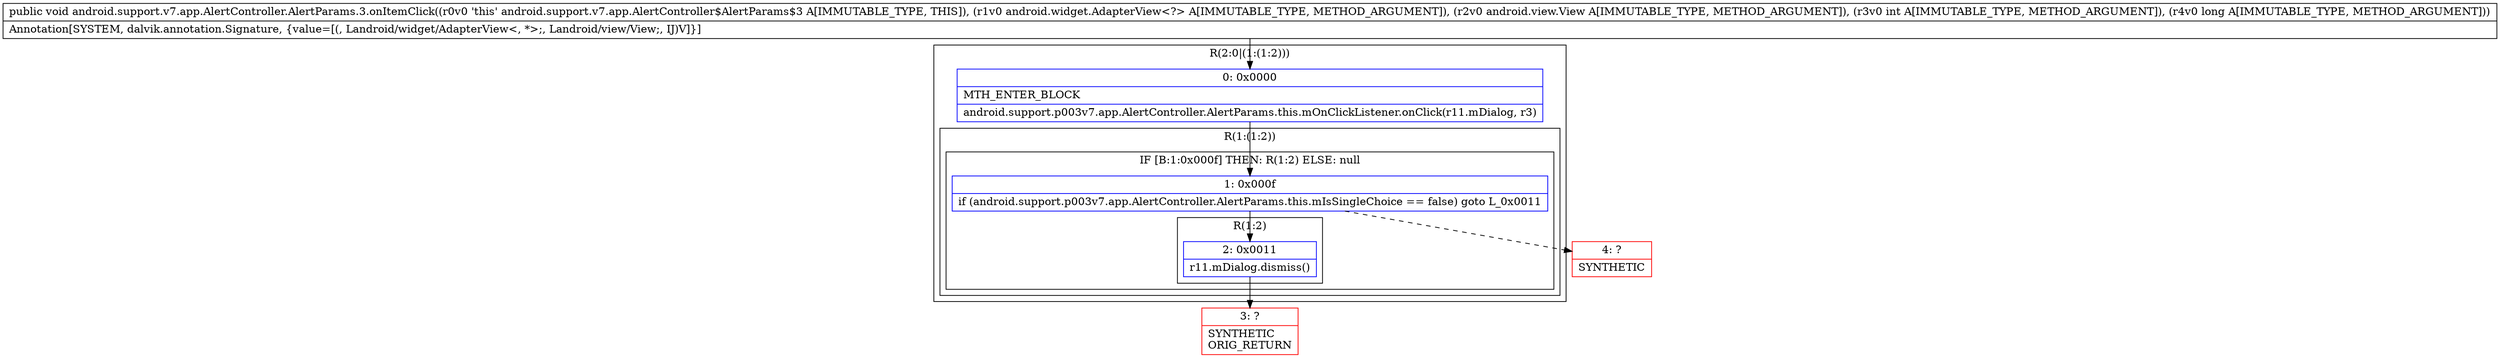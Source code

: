 digraph "CFG forandroid.support.v7.app.AlertController.AlertParams.3.onItemClick(Landroid\/widget\/AdapterView;Landroid\/view\/View;IJ)V" {
subgraph cluster_Region_1034081554 {
label = "R(2:0|(1:(1:2)))";
node [shape=record,color=blue];
Node_0 [shape=record,label="{0\:\ 0x0000|MTH_ENTER_BLOCK\l|android.support.p003v7.app.AlertController.AlertParams.this.mOnClickListener.onClick(r11.mDialog, r3)\l}"];
subgraph cluster_Region_2066278983 {
label = "R(1:(1:2))";
node [shape=record,color=blue];
subgraph cluster_IfRegion_1938442995 {
label = "IF [B:1:0x000f] THEN: R(1:2) ELSE: null";
node [shape=record,color=blue];
Node_1 [shape=record,label="{1\:\ 0x000f|if (android.support.p003v7.app.AlertController.AlertParams.this.mIsSingleChoice == false) goto L_0x0011\l}"];
subgraph cluster_Region_1256205173 {
label = "R(1:2)";
node [shape=record,color=blue];
Node_2 [shape=record,label="{2\:\ 0x0011|r11.mDialog.dismiss()\l}"];
}
}
}
}
Node_3 [shape=record,color=red,label="{3\:\ ?|SYNTHETIC\lORIG_RETURN\l}"];
Node_4 [shape=record,color=red,label="{4\:\ ?|SYNTHETIC\l}"];
MethodNode[shape=record,label="{public void android.support.v7.app.AlertController.AlertParams.3.onItemClick((r0v0 'this' android.support.v7.app.AlertController$AlertParams$3 A[IMMUTABLE_TYPE, THIS]), (r1v0 android.widget.AdapterView\<?\> A[IMMUTABLE_TYPE, METHOD_ARGUMENT]), (r2v0 android.view.View A[IMMUTABLE_TYPE, METHOD_ARGUMENT]), (r3v0 int A[IMMUTABLE_TYPE, METHOD_ARGUMENT]), (r4v0 long A[IMMUTABLE_TYPE, METHOD_ARGUMENT]))  | Annotation[SYSTEM, dalvik.annotation.Signature, \{value=[(, Landroid\/widget\/AdapterView\<, *\>;, Landroid\/view\/View;, IJ)V]\}]\l}"];
MethodNode -> Node_0;
Node_0 -> Node_1;
Node_1 -> Node_2;
Node_1 -> Node_4[style=dashed];
Node_2 -> Node_3;
}

